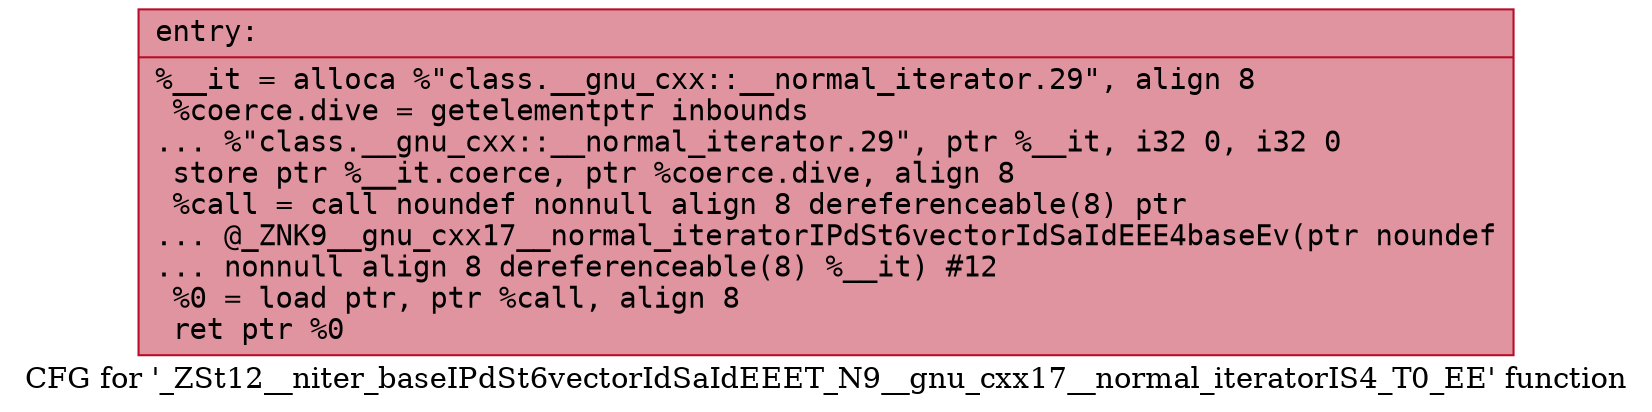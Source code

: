 digraph "CFG for '_ZSt12__niter_baseIPdSt6vectorIdSaIdEEET_N9__gnu_cxx17__normal_iteratorIS4_T0_EE' function" {
	label="CFG for '_ZSt12__niter_baseIPdSt6vectorIdSaIdEEET_N9__gnu_cxx17__normal_iteratorIS4_T0_EE' function";

	Node0x55e722dd4a40 [shape=record,color="#b70d28ff", style=filled, fillcolor="#b70d2870" fontname="Courier",label="{entry:\l|  %__it = alloca %\"class.__gnu_cxx::__normal_iterator.29\", align 8\l  %coerce.dive = getelementptr inbounds\l... %\"class.__gnu_cxx::__normal_iterator.29\", ptr %__it, i32 0, i32 0\l  store ptr %__it.coerce, ptr %coerce.dive, align 8\l  %call = call noundef nonnull align 8 dereferenceable(8) ptr\l... @_ZNK9__gnu_cxx17__normal_iteratorIPdSt6vectorIdSaIdEEE4baseEv(ptr noundef\l... nonnull align 8 dereferenceable(8) %__it) #12\l  %0 = load ptr, ptr %call, align 8\l  ret ptr %0\l}"];
}
